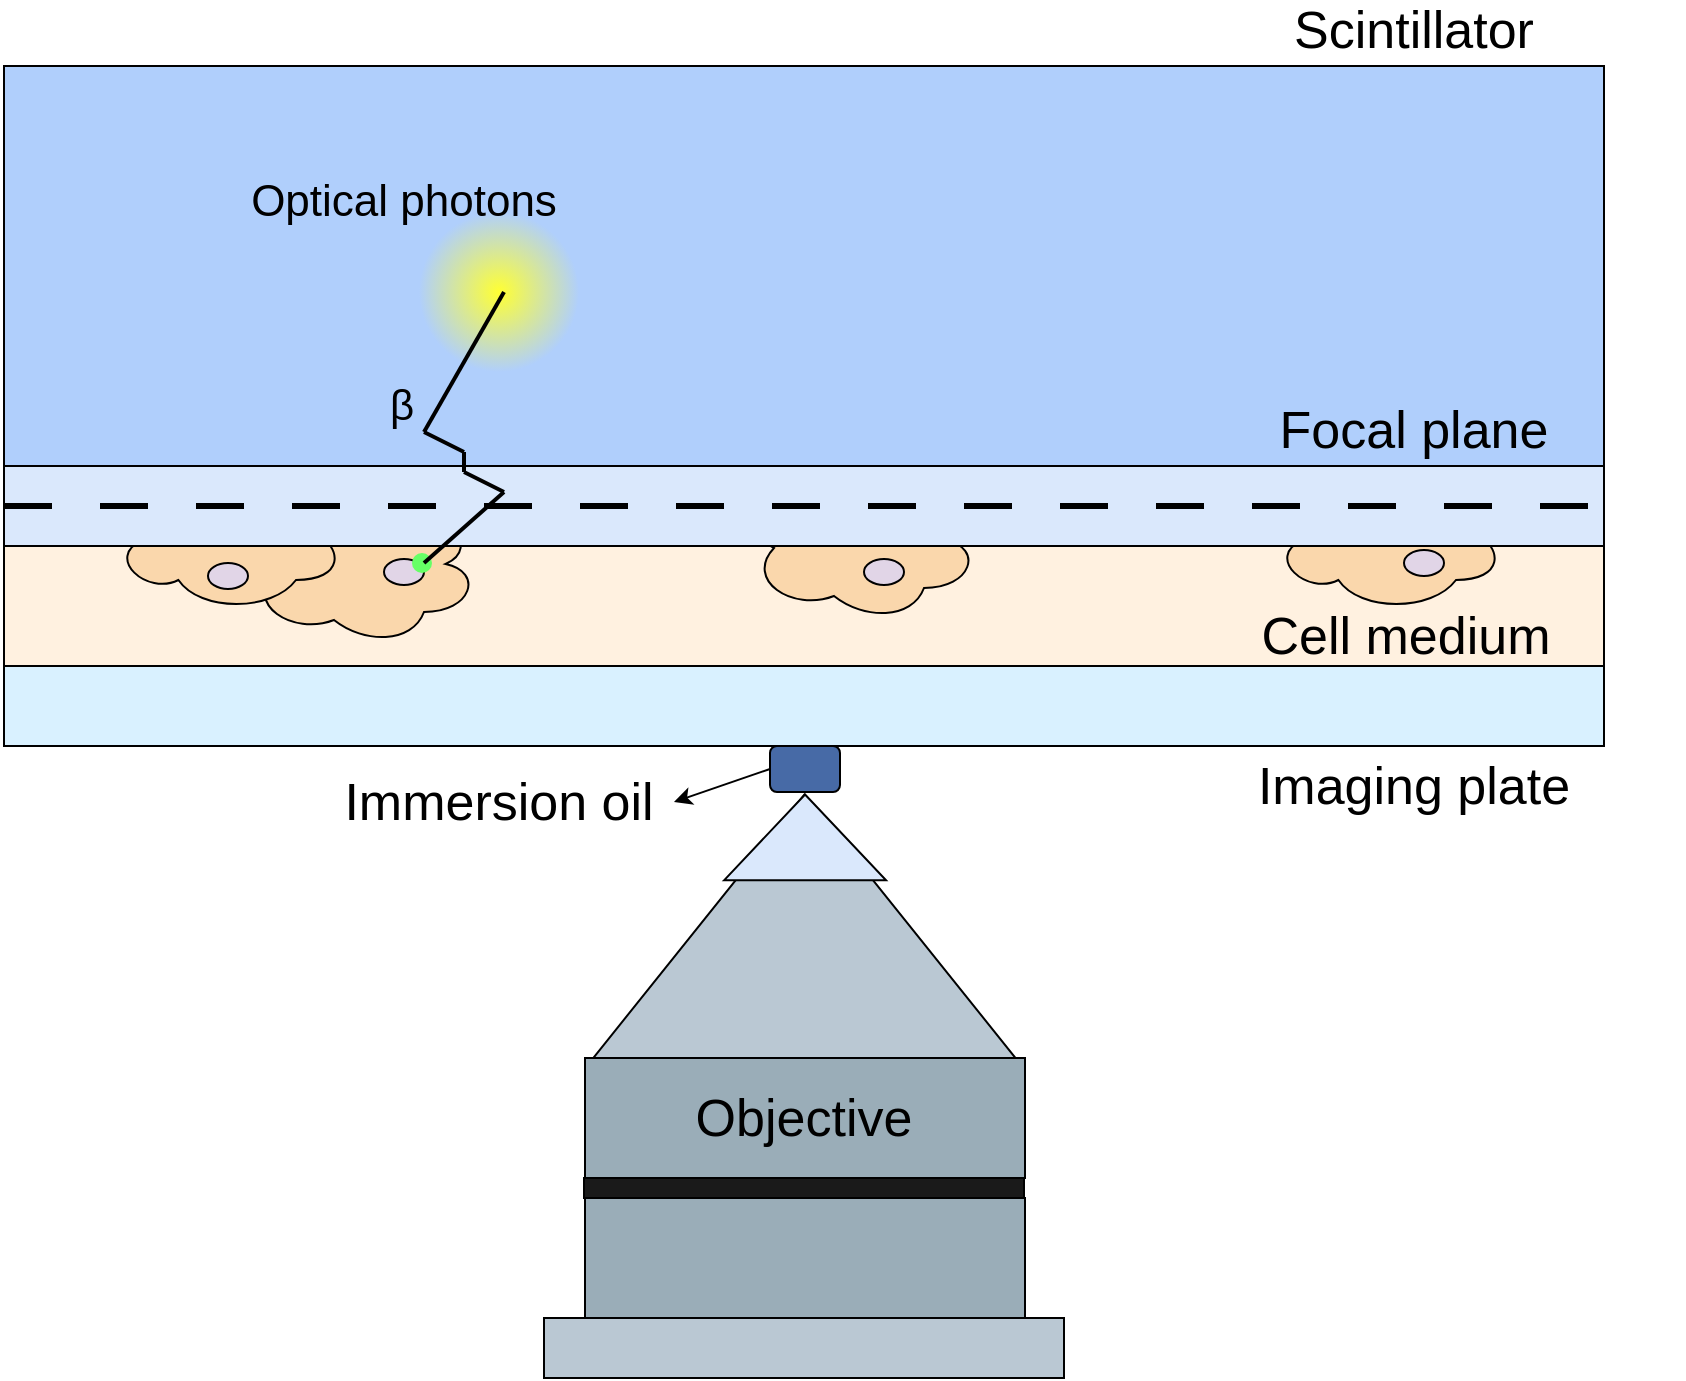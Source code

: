 <mxfile version="21.2.3" type="google">
  <diagram name="Pagina-1" id="WC7J80OI-JFcf6Vq8mLG">
    <mxGraphModel grid="1" page="1" gridSize="10" guides="1" tooltips="1" connect="1" arrows="1" fold="1" pageScale="1" pageWidth="1500" pageHeight="900" math="0" shadow="0">
      <root>
        <mxCell id="0" />
        <mxCell id="1" parent="0" />
        <mxCell id="MNOEPfRIzQuodUUQOCgr-1" value="" style="rounded=0;whiteSpace=wrap;html=1;strokeColor=#000000;fillColor=#FFF1E0;" vertex="1" parent="1">
          <mxGeometry x="330" y="390" width="800" height="60" as="geometry" />
        </mxCell>
        <mxCell id="MNOEPfRIzQuodUUQOCgr-2" value="" style="rounded=0;whiteSpace=wrap;html=1;strokeColor=#000000;fillColor=#D9F1FF;" vertex="1" parent="1">
          <mxGeometry x="330" y="450" width="800" height="40" as="geometry" />
        </mxCell>
        <mxCell id="MNOEPfRIzQuodUUQOCgr-22" value="" style="ellipse;shape=cloud;whiteSpace=wrap;html=1;rotation=-180;strokeColor=#000000;fillColor=#fad7ac;" vertex="1" parent="1">
          <mxGeometry x="700" y="351" width="120" height="80" as="geometry" />
        </mxCell>
        <mxCell id="MNOEPfRIzQuodUUQOCgr-21" value="" style="ellipse;shape=cloud;whiteSpace=wrap;html=1;rotation=-180;strokeColor=#000000;fillColor=#fad7ac;" vertex="1" parent="1">
          <mxGeometry x="450" y="363" width="120" height="80" as="geometry" />
        </mxCell>
        <mxCell id="MNOEPfRIzQuodUUQOCgr-20" value="" style="ellipse;shape=cloud;whiteSpace=wrap;html=1;strokeColor=#000000;fillColor=#fad7ac;" vertex="1" parent="1">
          <mxGeometry x="960" y="343" width="120" height="80" as="geometry" />
        </mxCell>
        <mxCell id="MNOEPfRIzQuodUUQOCgr-19" value="" style="ellipse;shape=cloud;whiteSpace=wrap;html=1;strokeColor=#000000;fillColor=#fad7ac;" vertex="1" parent="1">
          <mxGeometry x="380" y="343" width="120" height="80" as="geometry" />
        </mxCell>
        <mxCell id="MNOEPfRIzQuodUUQOCgr-3" value="" style="rounded=0;whiteSpace=wrap;html=1;strokeColor=#000000;fillColor=#dae8fc;" vertex="1" parent="1">
          <mxGeometry x="330" y="350" width="800" height="40" as="geometry" />
        </mxCell>
        <mxCell id="MNOEPfRIzQuodUUQOCgr-4" value="" style="endArrow=none;html=1;rounded=0;exitX=0;exitY=0.5;exitDx=0;exitDy=0;entryX=1;entryY=0.5;entryDx=0;entryDy=0;strokeWidth=3;dashed=1;dashPattern=8 8;strokeColor=#000000;" edge="1" parent="1" source="MNOEPfRIzQuodUUQOCgr-3" target="MNOEPfRIzQuodUUQOCgr-3">
          <mxGeometry width="50" height="50" relative="1" as="geometry">
            <mxPoint x="610" y="450" as="sourcePoint" />
            <mxPoint x="660" y="400" as="targetPoint" />
          </mxGeometry>
        </mxCell>
        <mxCell id="MNOEPfRIzQuodUUQOCgr-5" value="" style="rounded=0;whiteSpace=wrap;html=1;strokeColor=#000000;fillColor=#B0CFFC;" vertex="1" parent="1">
          <mxGeometry x="330" y="150" width="800" height="200" as="geometry" />
        </mxCell>
        <mxCell id="MNOEPfRIzQuodUUQOCgr-8" value="" style="triangle;whiteSpace=wrap;html=1;rotation=-90;strokeColor=#000000;fillColor=#bac8d3;" vertex="1" parent="1">
          <mxGeometry x="663" y="473.76" width="134.38" height="215.37" as="geometry" />
        </mxCell>
        <mxCell id="MNOEPfRIzQuodUUQOCgr-7" value="" style="rounded=1;whiteSpace=wrap;html=1;strokeColor=#000000;fillColor=#476AA6;" vertex="1" parent="1">
          <mxGeometry x="713" y="490" width="35" height="23" as="geometry" />
        </mxCell>
        <mxCell id="MNOEPfRIzQuodUUQOCgr-10" value="" style="rounded=0;whiteSpace=wrap;html=1;strokeColor=#000000;fillColor=#9AADB8;" vertex="1" parent="1">
          <mxGeometry x="620.5" y="646" width="220" height="60" as="geometry" />
        </mxCell>
        <mxCell id="MNOEPfRIzQuodUUQOCgr-11" value="" style="rounded=0;whiteSpace=wrap;html=1;strokeColor=#000000;fillColor=#9AADB8;" vertex="1" parent="1">
          <mxGeometry x="620.5" y="716" width="220" height="60" as="geometry" />
        </mxCell>
        <mxCell id="MNOEPfRIzQuodUUQOCgr-12" value="" style="rounded=0;whiteSpace=wrap;html=1;strokeColor=#000000;fillColor=#1A1A1A;" vertex="1" parent="1">
          <mxGeometry x="620" y="706" width="220" height="10" as="geometry" />
        </mxCell>
        <mxCell id="MNOEPfRIzQuodUUQOCgr-13" value="" style="rounded=0;whiteSpace=wrap;html=1;strokeColor=#000000;fillColor=#bac8d3;" vertex="1" parent="1">
          <mxGeometry x="600" y="776" width="260" height="30" as="geometry" />
        </mxCell>
        <mxCell id="MNOEPfRIzQuodUUQOCgr-14" value="&lt;div style=&quot;font-size: 26px;&quot;&gt;&lt;font style=&quot;font-size: 26px;&quot;&gt;Scintillator&lt;/font&gt;&lt;/div&gt;&lt;div style=&quot;font-size: 26px;&quot;&gt;&lt;font style=&quot;font-size: 26px;&quot;&gt;&lt;br&gt;&lt;/font&gt;&lt;/div&gt;" style="text;html=1;strokeColor=none;fillColor=none;align=center;verticalAlign=middle;whiteSpace=wrap;rounded=0;" vertex="1" parent="1">
          <mxGeometry x="1005" y="133" width="60" height="30" as="geometry" />
        </mxCell>
        <mxCell id="MNOEPfRIzQuodUUQOCgr-15" value="&lt;font style=&quot;font-size: 26px;&quot;&gt;Focal plane&lt;/font&gt;&lt;div style=&quot;font-size: 26px;&quot;&gt;&lt;font style=&quot;font-size: 26px;&quot;&gt;&lt;br&gt;&lt;/font&gt;&lt;/div&gt;" style="text;html=1;strokeColor=none;fillColor=none;align=center;verticalAlign=middle;whiteSpace=wrap;rounded=0;" vertex="1" parent="1">
          <mxGeometry x="900" y="333" width="270" height="30" as="geometry" />
        </mxCell>
        <mxCell id="MNOEPfRIzQuodUUQOCgr-17" value="&lt;font style=&quot;font-size: 26px;&quot;&gt;Imaging plate&lt;br&gt;&lt;/font&gt;" style="text;html=1;strokeColor=none;fillColor=none;align=center;verticalAlign=middle;whiteSpace=wrap;rounded=0;" vertex="1" parent="1">
          <mxGeometry x="900" y="495.2" width="270" height="30" as="geometry" />
        </mxCell>
        <mxCell id="MNOEPfRIzQuodUUQOCgr-24" value="" style="ellipse;whiteSpace=wrap;html=1;strokeColor=#000000;fillColor=#e1d5e7;" vertex="1" parent="1">
          <mxGeometry x="1030" y="392" width="20" height="13" as="geometry" />
        </mxCell>
        <mxCell id="MNOEPfRIzQuodUUQOCgr-25" value="" style="ellipse;whiteSpace=wrap;html=1;strokeColor=#000000;fillColor=#e1d5e7;" vertex="1" parent="1">
          <mxGeometry x="760" y="396.5" width="20" height="13" as="geometry" />
        </mxCell>
        <mxCell id="MNOEPfRIzQuodUUQOCgr-26" value="" style="ellipse;whiteSpace=wrap;html=1;strokeColor=#000000;fillColor=#e1d5e7;" vertex="1" parent="1">
          <mxGeometry x="520" y="396.5" width="20" height="13" as="geometry" />
        </mxCell>
        <mxCell id="MNOEPfRIzQuodUUQOCgr-27" value="" style="ellipse;whiteSpace=wrap;html=1;strokeColor=#000000;fillColor=#e1d5e7;" vertex="1" parent="1">
          <mxGeometry x="432" y="398.5" width="20" height="13" as="geometry" />
        </mxCell>
        <mxCell id="MNOEPfRIzQuodUUQOCgr-28" value="" style="ellipse;whiteSpace=wrap;html=1;aspect=fixed;strokeColor=none;fillColor=#66FF66;" vertex="1" parent="1">
          <mxGeometry x="534" y="393.5" width="10" height="10" as="geometry" />
        </mxCell>
        <mxCell id="MNOEPfRIzQuodUUQOCgr-30" value="" style="endArrow=none;html=1;rounded=0;strokeWidth=2;" edge="1" parent="1">
          <mxGeometry width="50" height="50" relative="1" as="geometry">
            <mxPoint x="540" y="398.5" as="sourcePoint" />
            <mxPoint x="580" y="363" as="targetPoint" />
          </mxGeometry>
        </mxCell>
        <mxCell id="idJGbWFFebsAsp7hMpdy-1" value="" style="ellipse;whiteSpace=wrap;html=1;aspect=fixed;strokeColor=none;gradientColor=#B0CFFC;gradientDirection=radial;fillColor=#FFFF33;" vertex="1" parent="1">
          <mxGeometry x="537.5" y="223" width="80" height="80" as="geometry" />
        </mxCell>
        <mxCell id="MNOEPfRIzQuodUUQOCgr-36" value="" style="group" connectable="0" vertex="1" parent="1">
          <mxGeometry x="540" y="233" width="50" height="130" as="geometry" />
        </mxCell>
        <mxCell id="MNOEPfRIzQuodUUQOCgr-34" value="" style="group" connectable="0" vertex="1" parent="MNOEPfRIzQuodUUQOCgr-36">
          <mxGeometry y="100" width="40" height="30" as="geometry" />
        </mxCell>
        <mxCell id="MNOEPfRIzQuodUUQOCgr-31" value="" style="endArrow=none;html=1;rounded=0;strokeWidth=2;" edge="1" parent="MNOEPfRIzQuodUUQOCgr-34">
          <mxGeometry width="50" height="50" relative="1" as="geometry">
            <mxPoint x="40" y="30" as="sourcePoint" />
            <mxPoint x="20" y="20" as="targetPoint" />
          </mxGeometry>
        </mxCell>
        <mxCell id="MNOEPfRIzQuodUUQOCgr-32" value="" style="endArrow=none;html=1;rounded=0;strokeWidth=2;" edge="1" parent="MNOEPfRIzQuodUUQOCgr-34">
          <mxGeometry width="50" height="50" relative="1" as="geometry">
            <mxPoint x="20" y="20" as="sourcePoint" />
            <mxPoint x="20" y="10" as="targetPoint" />
          </mxGeometry>
        </mxCell>
        <mxCell id="MNOEPfRIzQuodUUQOCgr-33" value="" style="endArrow=none;html=1;rounded=0;strokeWidth=2;" edge="1" parent="MNOEPfRIzQuodUUQOCgr-34">
          <mxGeometry width="50" height="50" relative="1" as="geometry">
            <mxPoint as="sourcePoint" />
            <mxPoint x="20" y="10" as="targetPoint" />
          </mxGeometry>
        </mxCell>
        <mxCell id="MNOEPfRIzQuodUUQOCgr-35" value="" style="endArrow=none;html=1;rounded=0;strokeWidth=2;" edge="1" parent="MNOEPfRIzQuodUUQOCgr-36">
          <mxGeometry width="50" height="50" relative="1" as="geometry">
            <mxPoint y="100" as="sourcePoint" />
            <mxPoint x="40" y="30" as="targetPoint" />
          </mxGeometry>
        </mxCell>
        <mxCell id="MNOEPfRIzQuodUUQOCgr-39" value="&lt;font style=&quot;font-size: 26px;&quot;&gt;Immersion oil&lt;br&gt;&lt;/font&gt;" style="text;html=1;strokeColor=none;fillColor=none;align=center;verticalAlign=middle;whiteSpace=wrap;rounded=0;" vertex="1" parent="1">
          <mxGeometry x="490" y="503" width="175" height="30" as="geometry" />
        </mxCell>
        <mxCell id="MNOEPfRIzQuodUUQOCgr-43" value="&lt;font style=&quot;font-size: 26px;&quot;&gt;Objective&lt;br&gt;&lt;/font&gt;" style="text;html=1;strokeColor=none;fillColor=none;align=center;verticalAlign=middle;whiteSpace=wrap;rounded=0;" vertex="1" parent="1">
          <mxGeometry x="595" y="661" width="270" height="30" as="geometry" />
        </mxCell>
        <mxCell id="MNOEPfRIzQuodUUQOCgr-44" value="&lt;font style=&quot;font-size: 26px;&quot;&gt;Cell medium&lt;br&gt;&lt;/font&gt;" style="text;html=1;strokeColor=none;fillColor=none;align=center;verticalAlign=middle;whiteSpace=wrap;rounded=0;" vertex="1" parent="1">
          <mxGeometry x="896" y="420" width="270" height="30" as="geometry" />
        </mxCell>
        <mxCell id="MNOEPfRIzQuodUUQOCgr-47" value="" style="endArrow=classic;html=1;rounded=0;entryX=1;entryY=0.5;entryDx=0;entryDy=0;exitX=0;exitY=0.5;exitDx=0;exitDy=0;strokeWidth=1;" edge="1" parent="1" source="MNOEPfRIzQuodUUQOCgr-7" target="MNOEPfRIzQuodUUQOCgr-39">
          <mxGeometry width="50" height="50" relative="1" as="geometry">
            <mxPoint x="570" y="590" as="sourcePoint" />
            <mxPoint x="750" y="590" as="targetPoint" />
          </mxGeometry>
        </mxCell>
        <mxCell id="AvlIzEefCSKB6KWWn0vl-1" value="" style="triangle;whiteSpace=wrap;html=1;rotation=-90;strokeColor=#000000;fillColor=#dae8fc;" vertex="1" parent="1">
          <mxGeometry x="709.07" y="495.2" width="42.92" height="81.03" as="geometry" />
        </mxCell>
        <mxCell id="idJGbWFFebsAsp7hMpdy-3" value="&lt;font style=&quot;font-size: 22px;&quot;&gt;Optical photons&lt;/font&gt;" style="text;html=1;strokeColor=none;fillColor=none;align=center;verticalAlign=middle;whiteSpace=wrap;rounded=0;" vertex="1" parent="1">
          <mxGeometry x="395" y="203" width="270" height="30" as="geometry" />
        </mxCell>
        <mxCell id="idJGbWFFebsAsp7hMpdy-5" value="&lt;font style=&quot;font-size: 21px;&quot;&gt;β&lt;/font&gt;" style="text;html=1;strokeColor=none;fillColor=none;align=center;verticalAlign=middle;whiteSpace=wrap;rounded=0;" vertex="1" parent="1">
          <mxGeometry x="514" y="304" width="30" height="30" as="geometry" />
        </mxCell>
      </root>
    </mxGraphModel>
  </diagram>
</mxfile>

